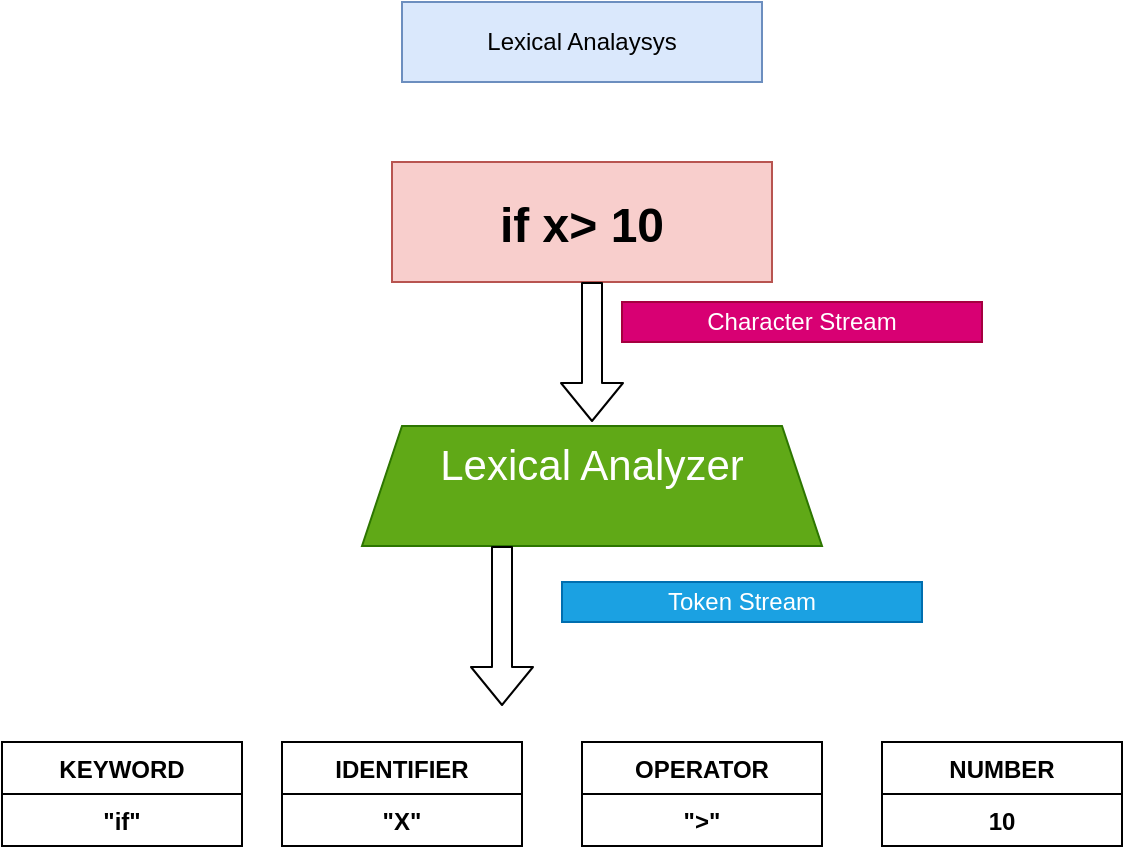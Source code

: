 <mxfile version="14.8.1" type="github">
  <diagram id="yaun23mcuQlAtV0Zknxk" name="Page-1">
    <mxGraphModel dx="782" dy="402" grid="1" gridSize="10" guides="1" tooltips="1" connect="1" arrows="1" fold="1" page="1" pageScale="1" pageWidth="827" pageHeight="1169" math="0" shadow="0">
      <root>
        <mxCell id="0" />
        <mxCell id="1" parent="0" />
        <mxCell id="3f__hNfEEyQrP4pN_RU_-1" value="Lexical Analaysys" style="text;html=1;strokeColor=#6c8ebf;fillColor=#dae8fc;align=center;verticalAlign=middle;whiteSpace=wrap;rounded=0;" vertex="1" parent="1">
          <mxGeometry x="260" y="10" width="180" height="40" as="geometry" />
        </mxCell>
        <mxCell id="3f__hNfEEyQrP4pN_RU_-2" value="&lt;h1&gt;if x&amp;gt; 10&lt;/h1&gt;" style="text;html=1;strokeColor=#b85450;fillColor=#f8cecc;align=center;verticalAlign=middle;whiteSpace=wrap;rounded=0;spacingTop=4;" vertex="1" parent="1">
          <mxGeometry x="255" y="90" width="190" height="60" as="geometry" />
        </mxCell>
        <mxCell id="3f__hNfEEyQrP4pN_RU_-3" value="" style="shape=flexArrow;endArrow=classic;html=1;" edge="1" parent="1">
          <mxGeometry width="50" height="50" relative="1" as="geometry">
            <mxPoint x="355" y="150" as="sourcePoint" />
            <mxPoint x="355" y="220" as="targetPoint" />
          </mxGeometry>
        </mxCell>
        <mxCell id="3f__hNfEEyQrP4pN_RU_-4" value="Character Stream" style="text;html=1;strokeColor=#A50040;fillColor=#d80073;align=center;verticalAlign=middle;whiteSpace=wrap;rounded=0;fontColor=#ffffff;" vertex="1" parent="1">
          <mxGeometry x="370" y="160" width="180" height="20" as="geometry" />
        </mxCell>
        <mxCell id="3f__hNfEEyQrP4pN_RU_-5" value="&lt;font style=&quot;font-size: 21px&quot;&gt;Lexical Analyzer&lt;/font&gt;" style="shape=trapezoid;perimeter=trapezoidPerimeter;whiteSpace=wrap;html=1;fixedSize=1;verticalAlign=top;fillColor=#60a917;strokeColor=#2D7600;fontColor=#ffffff;" vertex="1" parent="1">
          <mxGeometry x="240" y="222" width="230" height="60" as="geometry" />
        </mxCell>
        <mxCell id="3f__hNfEEyQrP4pN_RU_-7" value="KEYWORD" style="swimlane;fontStyle=1;childLayout=stackLayout;horizontal=1;startSize=26;horizontalStack=0;resizeParent=1;resizeParentMax=0;resizeLast=0;collapsible=1;marginBottom=0;verticalAlign=top;" vertex="1" parent="1">
          <mxGeometry x="60" y="380" width="120" height="52" as="geometry" />
        </mxCell>
        <mxCell id="3f__hNfEEyQrP4pN_RU_-8" value="&quot;if&quot;" style="text;strokeColor=none;fillColor=none;align=center;verticalAlign=top;spacingLeft=4;spacingRight=4;overflow=hidden;rotatable=0;points=[[0,0.5],[1,0.5]];portConstraint=eastwest;fontStyle=1" vertex="1" parent="3f__hNfEEyQrP4pN_RU_-7">
          <mxGeometry y="26" width="120" height="26" as="geometry" />
        </mxCell>
        <mxCell id="3f__hNfEEyQrP4pN_RU_-17" value="IDENTIFIER" style="swimlane;fontStyle=1;childLayout=stackLayout;horizontal=1;startSize=26;horizontalStack=0;resizeParent=1;resizeParentMax=0;resizeLast=0;collapsible=1;marginBottom=0;verticalAlign=top;" vertex="1" parent="1">
          <mxGeometry x="200" y="380" width="120" height="52" as="geometry" />
        </mxCell>
        <mxCell id="3f__hNfEEyQrP4pN_RU_-18" value="&quot;X&quot;" style="text;strokeColor=none;fillColor=none;align=center;verticalAlign=top;spacingLeft=4;spacingRight=4;overflow=hidden;rotatable=0;points=[[0,0.5],[1,0.5]];portConstraint=eastwest;fontStyle=1" vertex="1" parent="3f__hNfEEyQrP4pN_RU_-17">
          <mxGeometry y="26" width="120" height="26" as="geometry" />
        </mxCell>
        <mxCell id="3f__hNfEEyQrP4pN_RU_-19" value="OPERATOR" style="swimlane;fontStyle=1;childLayout=stackLayout;horizontal=1;startSize=26;horizontalStack=0;resizeParent=1;resizeParentMax=0;resizeLast=0;collapsible=1;marginBottom=0;verticalAlign=top;" vertex="1" parent="1">
          <mxGeometry x="350" y="380" width="120" height="52" as="geometry" />
        </mxCell>
        <mxCell id="3f__hNfEEyQrP4pN_RU_-20" value="&quot;&gt;&quot;" style="text;strokeColor=none;fillColor=none;align=center;verticalAlign=top;spacingLeft=4;spacingRight=4;overflow=hidden;rotatable=0;points=[[0,0.5],[1,0.5]];portConstraint=eastwest;fontStyle=1" vertex="1" parent="3f__hNfEEyQrP4pN_RU_-19">
          <mxGeometry y="26" width="120" height="26" as="geometry" />
        </mxCell>
        <mxCell id="3f__hNfEEyQrP4pN_RU_-21" value="NUMBER" style="swimlane;fontStyle=1;childLayout=stackLayout;horizontal=1;startSize=26;horizontalStack=0;resizeParent=1;resizeParentMax=0;resizeLast=0;collapsible=1;marginBottom=0;verticalAlign=top;" vertex="1" parent="1">
          <mxGeometry x="500" y="380" width="120" height="52" as="geometry" />
        </mxCell>
        <mxCell id="3f__hNfEEyQrP4pN_RU_-22" value="10" style="text;strokeColor=none;fillColor=none;align=center;verticalAlign=top;spacingLeft=4;spacingRight=4;overflow=hidden;rotatable=0;points=[[0,0.5],[1,0.5]];portConstraint=eastwest;fontStyle=1" vertex="1" parent="3f__hNfEEyQrP4pN_RU_-21">
          <mxGeometry y="26" width="120" height="26" as="geometry" />
        </mxCell>
        <mxCell id="3f__hNfEEyQrP4pN_RU_-23" value="" style="shape=flexArrow;endArrow=classic;html=1;" edge="1" parent="1">
          <mxGeometry width="50" height="50" relative="1" as="geometry">
            <mxPoint x="310" y="282" as="sourcePoint" />
            <mxPoint x="310" y="362" as="targetPoint" />
          </mxGeometry>
        </mxCell>
        <mxCell id="3f__hNfEEyQrP4pN_RU_-24" value="Token Stream" style="text;html=1;strokeColor=#006EAF;fillColor=#1ba1e2;align=center;verticalAlign=middle;whiteSpace=wrap;rounded=0;fontColor=#ffffff;" vertex="1" parent="1">
          <mxGeometry x="340" y="300" width="180" height="20" as="geometry" />
        </mxCell>
      </root>
    </mxGraphModel>
  </diagram>
</mxfile>

